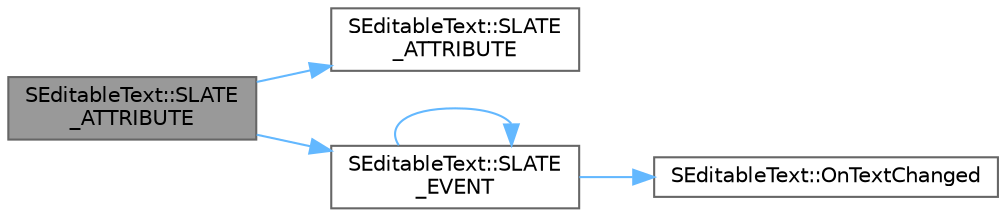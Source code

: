 digraph "SEditableText::SLATE_ATTRIBUTE"
{
 // INTERACTIVE_SVG=YES
 // LATEX_PDF_SIZE
  bgcolor="transparent";
  edge [fontname=Helvetica,fontsize=10,labelfontname=Helvetica,labelfontsize=10];
  node [fontname=Helvetica,fontsize=10,shape=box,height=0.2,width=0.4];
  rankdir="LR";
  Node1 [id="Node000001",label="SEditableText::SLATE\l_ATTRIBUTE",height=0.2,width=0.4,color="gray40", fillcolor="grey60", style="filled", fontcolor="black",tooltip="Whether to select all text when pressing enter to commit changes."];
  Node1 -> Node2 [id="edge1_Node000001_Node000002",color="steelblue1",style="solid",tooltip=" "];
  Node2 [id="Node000002",label="SEditableText::SLATE\l_ATTRIBUTE",height=0.2,width=0.4,color="grey40", fillcolor="white", style="filled",URL="$d5/ddb/classSEditableText.html#a6ce9701a2afa332ebb63584443944ff9",tooltip="Sets the text content for this editable text widget."];
  Node1 -> Node3 [id="edge2_Node000001_Node000003",color="steelblue1",style="solid",tooltip=" "];
  Node3 [id="Node000003",label="SEditableText::SLATE\l_EVENT",height=0.2,width=0.4,color="grey40", fillcolor="white", style="filled",URL="$d5/ddb/classSEditableText.html#a93f1e7510a5ef51ada78b3b6566e8e42",tooltip="This is NOT for validating input!"];
  Node3 -> Node4 [id="edge3_Node000003_Node000004",color="steelblue1",style="solid",tooltip=" "];
  Node4 [id="Node000004",label="SEditableText::OnTextChanged",height=0.2,width=0.4,color="grey40", fillcolor="white", style="filled",URL="$d5/ddb/classSEditableText.html#ab252610f50a5fcf3153c8797b59edcc1",tooltip="Called when the text has been changed by an edit operation."];
  Node3 -> Node3 [id="edge4_Node000003_Node000003",color="steelblue1",style="solid",tooltip=" "];
}
